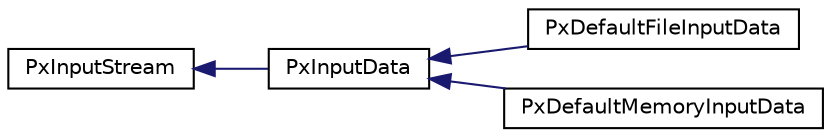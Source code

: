 digraph "Graphical Class Hierarchy"
{
  edge [fontname="Helvetica",fontsize="10",labelfontname="Helvetica",labelfontsize="10"];
  node [fontname="Helvetica",fontsize="10",shape=record];
  rankdir="LR";
  Node0 [label="PxInputStream",height=0.2,width=0.4,color="black", fillcolor="white", style="filled",URL="$classPxInputStream.html",tooltip="Input stream class for I/O. "];
  Node0 -> Node1 [dir="back",color="midnightblue",fontsize="10",style="solid",fontname="Helvetica"];
  Node1 [label="PxInputData",height=0.2,width=0.4,color="black", fillcolor="white", style="filled",URL="$classPxInputData.html",tooltip="Input data class for I/O which provides random read access. "];
  Node1 -> Node2 [dir="back",color="midnightblue",fontsize="10",style="solid",fontname="Helvetica"];
  Node2 [label="PxDefaultFileInputData",height=0.2,width=0.4,color="black", fillcolor="white", style="filled",URL="$classPxDefaultFileInputData.html",tooltip="default implementation of a file read stream "];
  Node1 -> Node3 [dir="back",color="midnightblue",fontsize="10",style="solid",fontname="Helvetica"];
  Node3 [label="PxDefaultMemoryInputData",height=0.2,width=0.4,color="black", fillcolor="white", style="filled",URL="$classPxDefaultMemoryInputData.html",tooltip="default implementation of a memory read stream "];
}
